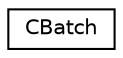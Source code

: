 digraph "Graphical Class Hierarchy"
{
  edge [fontname="Helvetica",fontsize="10",labelfontname="Helvetica",labelfontsize="10"];
  node [fontname="Helvetica",fontsize="10",shape=record];
  rankdir="LR";
  Node1 [label="CBatch",height=0.2,width=0.4,color="black", fillcolor="white", style="filled",URL="$class_c_batch.html"];
}

